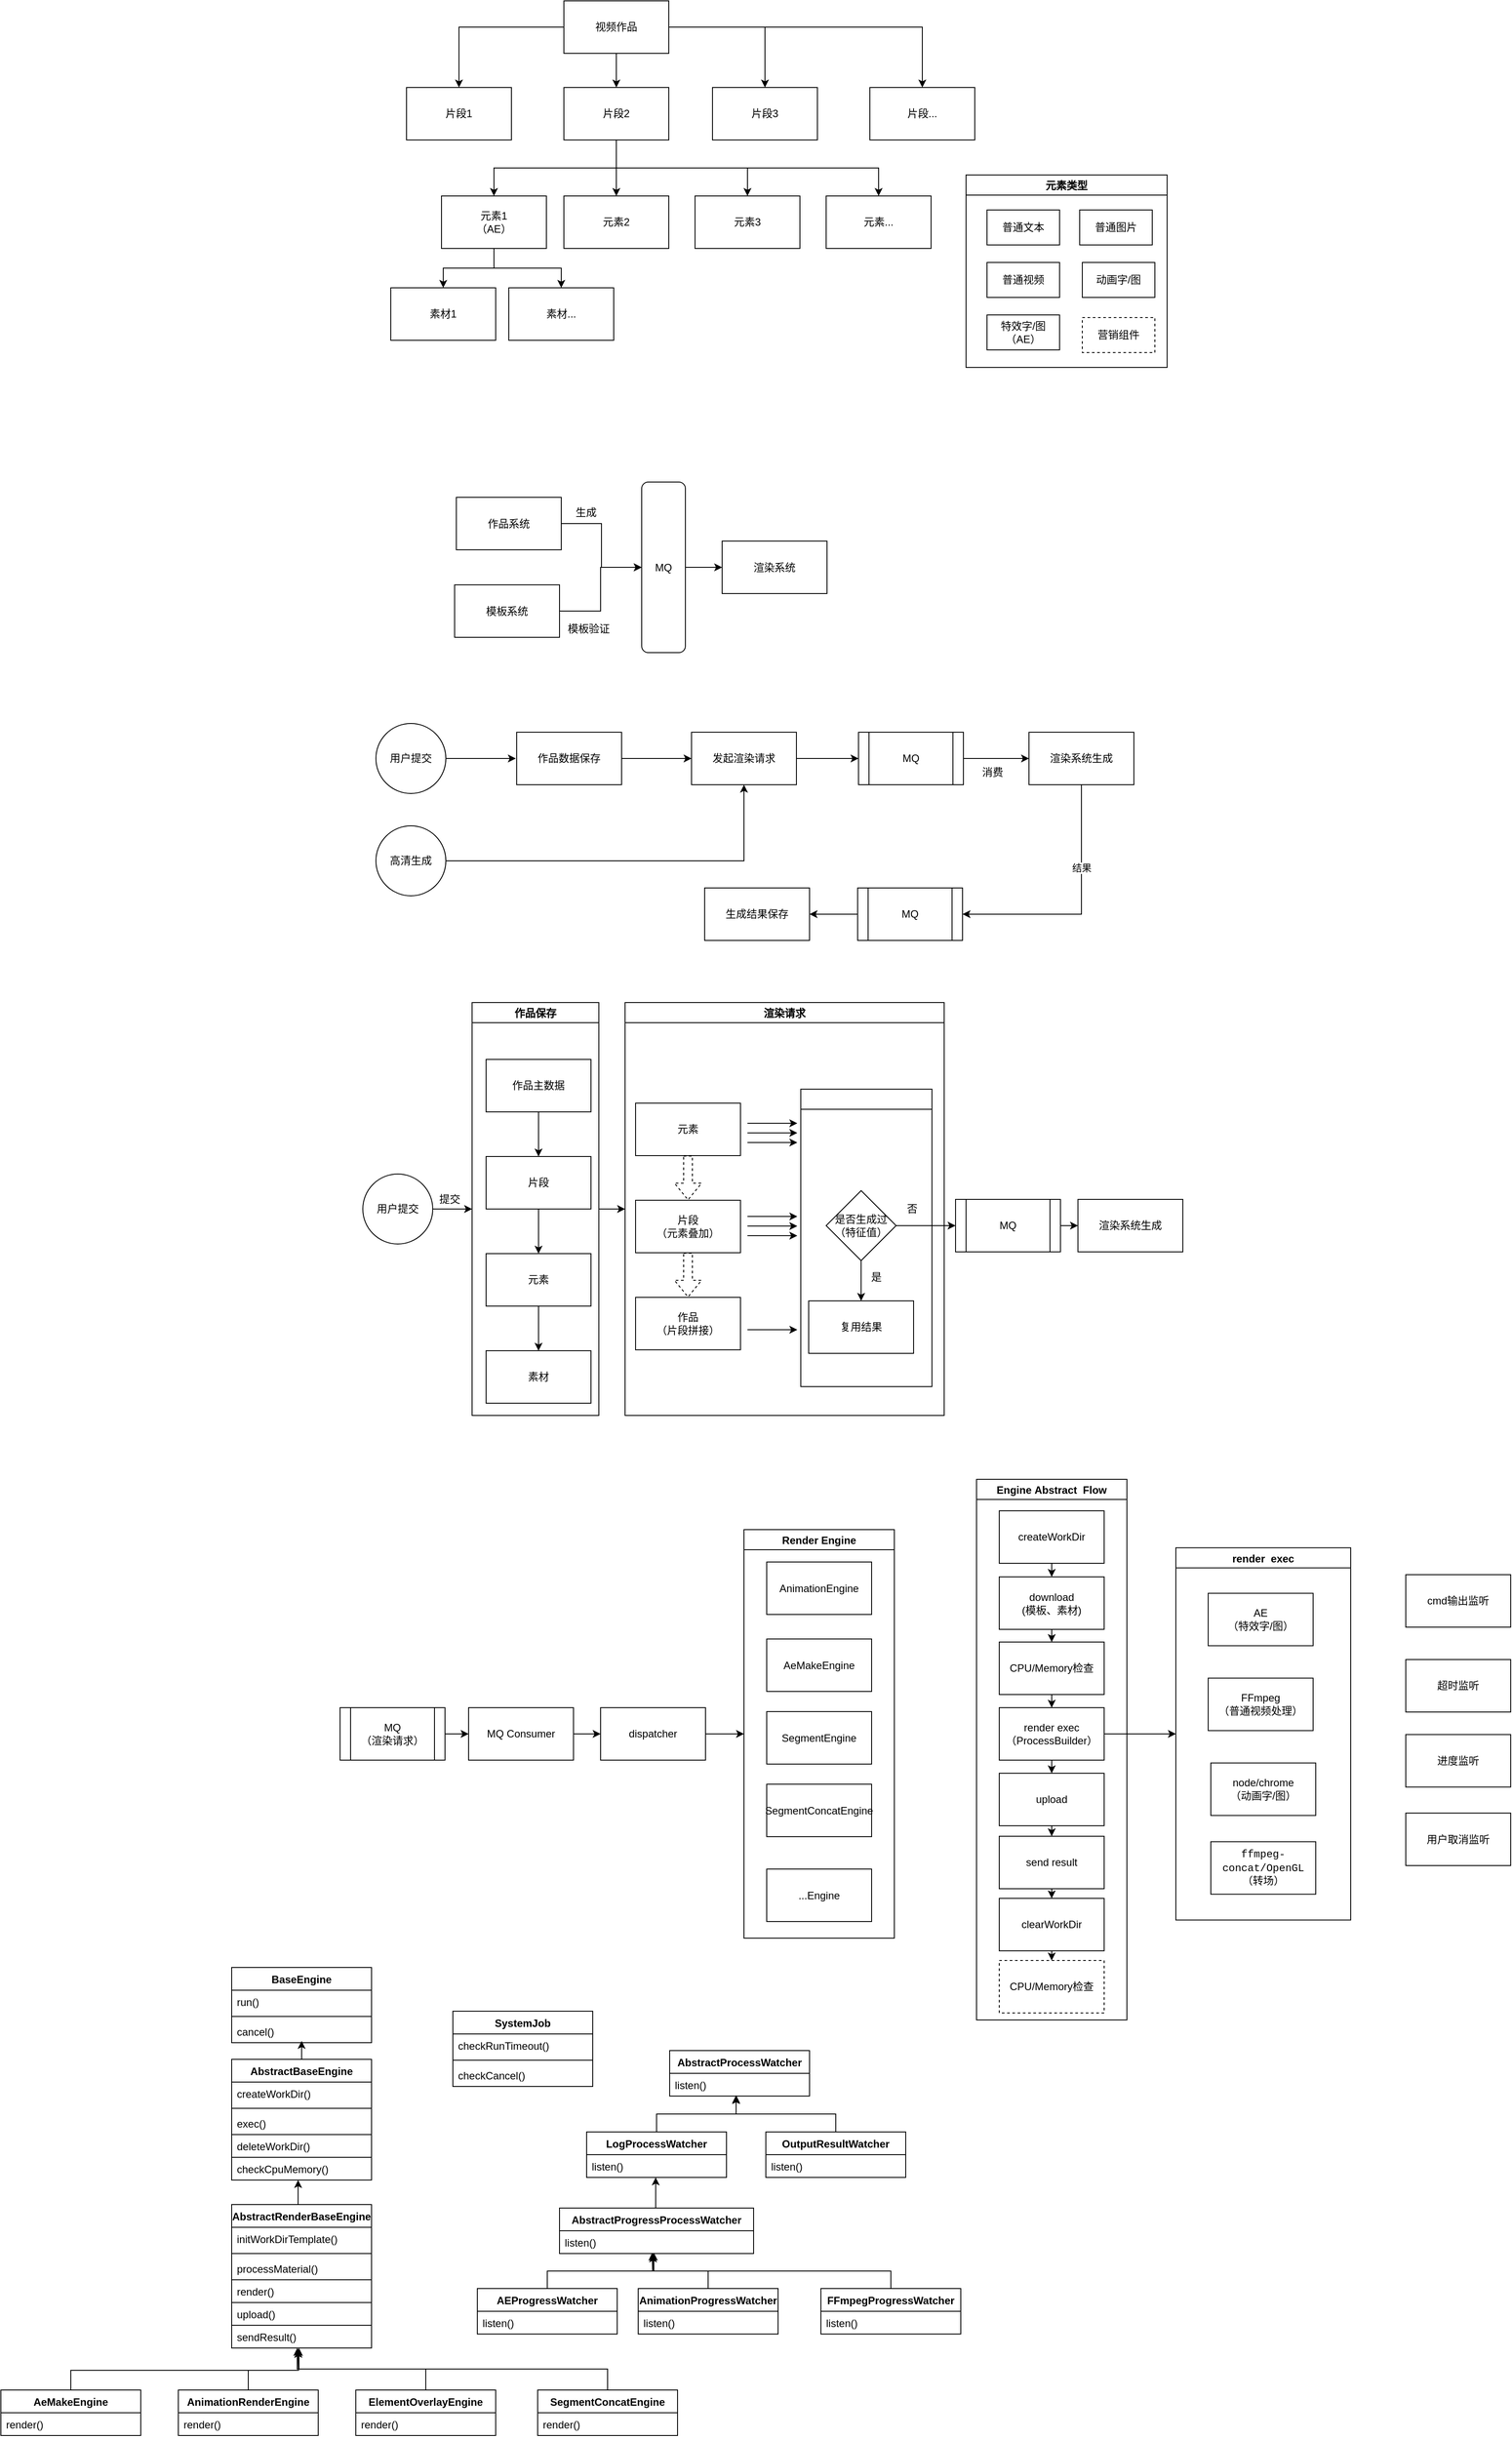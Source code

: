 <mxfile version="13.4.8" type="github"><diagram id="KLtAoz7NAu3GcznDYY3M" name="第 1 页"><mxGraphModel dx="1822" dy="764" grid="0" gridSize="10" guides="1" tooltips="1" connect="1" arrows="1" fold="1" page="0" pageScale="1" pageWidth="827" pageHeight="1169" math="0" shadow="0"><root><mxCell id="0"/><mxCell id="1" parent="0"/><mxCell id="blJOjoGw28cg_ta8z2qu-3" value="" style="edgeStyle=orthogonalEdgeStyle;rounded=0;orthogonalLoop=1;jettySize=auto;html=1;" parent="1" source="blJOjoGw28cg_ta8z2qu-1" target="blJOjoGw28cg_ta8z2qu-2" edge="1"><mxGeometry relative="1" as="geometry"/></mxCell><mxCell id="blJOjoGw28cg_ta8z2qu-5" value="" style="edgeStyle=orthogonalEdgeStyle;rounded=0;orthogonalLoop=1;jettySize=auto;html=1;" parent="1" source="blJOjoGw28cg_ta8z2qu-1" target="blJOjoGw28cg_ta8z2qu-4" edge="1"><mxGeometry relative="1" as="geometry"/></mxCell><mxCell id="blJOjoGw28cg_ta8z2qu-7" value="" style="edgeStyle=orthogonalEdgeStyle;rounded=0;orthogonalLoop=1;jettySize=auto;html=1;" parent="1" source="blJOjoGw28cg_ta8z2qu-1" target="blJOjoGw28cg_ta8z2qu-6" edge="1"><mxGeometry relative="1" as="geometry"/></mxCell><mxCell id="blJOjoGw28cg_ta8z2qu-9" value="" style="edgeStyle=orthogonalEdgeStyle;rounded=0;orthogonalLoop=1;jettySize=auto;html=1;" parent="1" source="blJOjoGw28cg_ta8z2qu-1" target="blJOjoGw28cg_ta8z2qu-8" edge="1"><mxGeometry relative="1" as="geometry"/></mxCell><mxCell id="blJOjoGw28cg_ta8z2qu-1" value="视频作品" style="rounded=0;whiteSpace=wrap;html=1;" parent="1" vertex="1"><mxGeometry x="272" y="41" width="120" height="60" as="geometry"/></mxCell><mxCell id="blJOjoGw28cg_ta8z2qu-8" value="片段..." style="rounded=0;whiteSpace=wrap;html=1;" parent="1" vertex="1"><mxGeometry x="622" y="140" width="120" height="60" as="geometry"/></mxCell><mxCell id="blJOjoGw28cg_ta8z2qu-6" value="片段3" style="rounded=0;whiteSpace=wrap;html=1;" parent="1" vertex="1"><mxGeometry x="442" y="140" width="120" height="60" as="geometry"/></mxCell><mxCell id="blJOjoGw28cg_ta8z2qu-13" value="" style="edgeStyle=orthogonalEdgeStyle;rounded=0;orthogonalLoop=1;jettySize=auto;html=1;exitX=0.5;exitY=1;exitDx=0;exitDy=0;" parent="1" source="blJOjoGw28cg_ta8z2qu-4" target="blJOjoGw28cg_ta8z2qu-12" edge="1"><mxGeometry relative="1" as="geometry"/></mxCell><mxCell id="blJOjoGw28cg_ta8z2qu-15" value="" style="edgeStyle=orthogonalEdgeStyle;rounded=0;orthogonalLoop=1;jettySize=auto;html=1;exitX=0.5;exitY=1;exitDx=0;exitDy=0;" parent="1" source="blJOjoGw28cg_ta8z2qu-4" target="blJOjoGw28cg_ta8z2qu-14" edge="1"><mxGeometry relative="1" as="geometry"/></mxCell><mxCell id="blJOjoGw28cg_ta8z2qu-17" value="" style="edgeStyle=orthogonalEdgeStyle;rounded=0;orthogonalLoop=1;jettySize=auto;html=1;exitX=0.5;exitY=1;exitDx=0;exitDy=0;" parent="1" source="blJOjoGw28cg_ta8z2qu-4" target="blJOjoGw28cg_ta8z2qu-16" edge="1"><mxGeometry relative="1" as="geometry"/></mxCell><mxCell id="blJOjoGw28cg_ta8z2qu-19" value="" style="edgeStyle=orthogonalEdgeStyle;rounded=0;orthogonalLoop=1;jettySize=auto;html=1;" parent="1" source="blJOjoGw28cg_ta8z2qu-4" target="blJOjoGw28cg_ta8z2qu-18" edge="1"><mxGeometry relative="1" as="geometry"/></mxCell><mxCell id="blJOjoGw28cg_ta8z2qu-4" value="片段2" style="rounded=0;whiteSpace=wrap;html=1;" parent="1" vertex="1"><mxGeometry x="272" y="140" width="120" height="60" as="geometry"/></mxCell><mxCell id="blJOjoGw28cg_ta8z2qu-18" value="元素2" style="rounded=0;whiteSpace=wrap;html=1;" parent="1" vertex="1"><mxGeometry x="272" y="264" width="120" height="60" as="geometry"/></mxCell><mxCell id="blJOjoGw28cg_ta8z2qu-16" value="元素3" style="rounded=0;whiteSpace=wrap;html=1;" parent="1" vertex="1"><mxGeometry x="422" y="264" width="120" height="60" as="geometry"/></mxCell><mxCell id="blJOjoGw28cg_ta8z2qu-14" value="元素..." style="rounded=0;whiteSpace=wrap;html=1;" parent="1" vertex="1"><mxGeometry x="572" y="264" width="120" height="60" as="geometry"/></mxCell><mxCell id="blJOjoGw28cg_ta8z2qu-76" value="" style="edgeStyle=orthogonalEdgeStyle;rounded=0;orthogonalLoop=1;jettySize=auto;html=1;" parent="1" source="blJOjoGw28cg_ta8z2qu-12" target="blJOjoGw28cg_ta8z2qu-75" edge="1"><mxGeometry relative="1" as="geometry"/></mxCell><mxCell id="blJOjoGw28cg_ta8z2qu-78" value="" style="edgeStyle=orthogonalEdgeStyle;rounded=0;orthogonalLoop=1;jettySize=auto;html=1;" parent="1" source="blJOjoGw28cg_ta8z2qu-12" target="blJOjoGw28cg_ta8z2qu-77" edge="1"><mxGeometry relative="1" as="geometry"/></mxCell><mxCell id="blJOjoGw28cg_ta8z2qu-12" value="元素1&lt;br&gt;（AE）" style="rounded=0;whiteSpace=wrap;html=1;" parent="1" vertex="1"><mxGeometry x="132" y="264" width="120" height="60" as="geometry"/></mxCell><mxCell id="blJOjoGw28cg_ta8z2qu-77" value="素材..." style="rounded=0;whiteSpace=wrap;html=1;" parent="1" vertex="1"><mxGeometry x="209" y="369" width="120" height="60" as="geometry"/></mxCell><mxCell id="blJOjoGw28cg_ta8z2qu-75" value="素材1" style="rounded=0;whiteSpace=wrap;html=1;" parent="1" vertex="1"><mxGeometry x="74" y="369" width="120" height="60" as="geometry"/></mxCell><mxCell id="blJOjoGw28cg_ta8z2qu-2" value="片段1" style="rounded=0;whiteSpace=wrap;html=1;" parent="1" vertex="1"><mxGeometry x="92" y="140" width="120" height="60" as="geometry"/></mxCell><mxCell id="blJOjoGw28cg_ta8z2qu-21" value="元素类型" style="swimlane;" parent="1" vertex="1"><mxGeometry x="732" y="240" width="230" height="220" as="geometry"/></mxCell><mxCell id="blJOjoGw28cg_ta8z2qu-23" value="特效字/图&lt;br&gt;（AE）" style="rounded=0;whiteSpace=wrap;html=1;" parent="blJOjoGw28cg_ta8z2qu-21" vertex="1"><mxGeometry x="24" y="160" width="83" height="40" as="geometry"/></mxCell><mxCell id="blJOjoGw28cg_ta8z2qu-24" value="动画字/图" style="rounded=0;whiteSpace=wrap;html=1;" parent="blJOjoGw28cg_ta8z2qu-21" vertex="1"><mxGeometry x="133" y="100" width="83" height="40" as="geometry"/></mxCell><mxCell id="blJOjoGw28cg_ta8z2qu-25" value="普通文本" style="rounded=0;whiteSpace=wrap;html=1;" parent="blJOjoGw28cg_ta8z2qu-21" vertex="1"><mxGeometry x="24" y="40" width="83" height="40" as="geometry"/></mxCell><mxCell id="blJOjoGw28cg_ta8z2qu-26" value="普通图片" style="rounded=0;whiteSpace=wrap;html=1;" parent="blJOjoGw28cg_ta8z2qu-21" vertex="1"><mxGeometry x="130" y="40" width="83" height="40" as="geometry"/></mxCell><mxCell id="blJOjoGw28cg_ta8z2qu-27" value="普通视频" style="rounded=0;whiteSpace=wrap;html=1;" parent="blJOjoGw28cg_ta8z2qu-21" vertex="1"><mxGeometry x="24" y="100" width="83" height="40" as="geometry"/></mxCell><mxCell id="blJOjoGw28cg_ta8z2qu-29" value="营销组件" style="rounded=0;whiteSpace=wrap;html=1;dashed=1;" parent="blJOjoGw28cg_ta8z2qu-21" vertex="1"><mxGeometry x="133" y="163" width="83" height="40" as="geometry"/></mxCell><mxCell id="blJOjoGw28cg_ta8z2qu-37" style="edgeStyle=orthogonalEdgeStyle;rounded=0;orthogonalLoop=1;jettySize=auto;html=1;exitX=1;exitY=0.5;exitDx=0;exitDy=0;" parent="1" source="blJOjoGw28cg_ta8z2qu-30" target="blJOjoGw28cg_ta8z2qu-33" edge="1"><mxGeometry relative="1" as="geometry"/></mxCell><mxCell id="blJOjoGw28cg_ta8z2qu-30" value="作品系统" style="rounded=0;whiteSpace=wrap;html=1;" parent="1" vertex="1"><mxGeometry x="149" y="608.5" width="120" height="60" as="geometry"/></mxCell><mxCell id="blJOjoGw28cg_ta8z2qu-39" style="edgeStyle=orthogonalEdgeStyle;rounded=0;orthogonalLoop=1;jettySize=auto;html=1;exitX=1;exitY=0.5;exitDx=0;exitDy=0;entryX=0;entryY=0.5;entryDx=0;entryDy=0;" parent="1" source="blJOjoGw28cg_ta8z2qu-31" target="blJOjoGw28cg_ta8z2qu-33" edge="1"><mxGeometry relative="1" as="geometry"/></mxCell><mxCell id="blJOjoGw28cg_ta8z2qu-31" value="模板系统" style="rounded=0;whiteSpace=wrap;html=1;" parent="1" vertex="1"><mxGeometry x="147" y="708.5" width="120" height="60" as="geometry"/></mxCell><mxCell id="blJOjoGw28cg_ta8z2qu-32" value="渲染系统" style="rounded=0;whiteSpace=wrap;html=1;" parent="1" vertex="1"><mxGeometry x="453" y="658.5" width="120" height="60" as="geometry"/></mxCell><mxCell id="blJOjoGw28cg_ta8z2qu-38" style="edgeStyle=orthogonalEdgeStyle;rounded=0;orthogonalLoop=1;jettySize=auto;html=1;exitX=1;exitY=0.5;exitDx=0;exitDy=0;entryX=0;entryY=0.5;entryDx=0;entryDy=0;" parent="1" source="blJOjoGw28cg_ta8z2qu-33" target="blJOjoGw28cg_ta8z2qu-32" edge="1"><mxGeometry relative="1" as="geometry"/></mxCell><mxCell id="blJOjoGw28cg_ta8z2qu-33" value="MQ" style="rounded=1;whiteSpace=wrap;html=1;" parent="1" vertex="1"><mxGeometry x="361" y="591" width="50" height="195" as="geometry"/></mxCell><mxCell id="blJOjoGw28cg_ta8z2qu-40" value="生成" style="text;html=1;align=center;verticalAlign=middle;resizable=0;points=[];autosize=1;" parent="1" vertex="1"><mxGeometry x="280" y="617" width="34" height="18" as="geometry"/></mxCell><mxCell id="blJOjoGw28cg_ta8z2qu-41" value="模板验证" style="text;html=1;align=center;verticalAlign=middle;resizable=0;points=[];autosize=1;" parent="1" vertex="1"><mxGeometry x="271" y="750" width="58" height="18" as="geometry"/></mxCell><mxCell id="blJOjoGw28cg_ta8z2qu-44" value="" style="edgeStyle=orthogonalEdgeStyle;rounded=0;orthogonalLoop=1;jettySize=auto;html=1;" parent="1" source="blJOjoGw28cg_ta8z2qu-42" edge="1"><mxGeometry relative="1" as="geometry"><mxPoint x="217" y="907" as="targetPoint"/></mxGeometry></mxCell><mxCell id="blJOjoGw28cg_ta8z2qu-42" value="用户提交" style="ellipse;whiteSpace=wrap;html=1;aspect=fixed;" parent="1" vertex="1"><mxGeometry x="57" y="867" width="80" height="80" as="geometry"/></mxCell><mxCell id="blJOjoGw28cg_ta8z2qu-50" value="" style="edgeStyle=orthogonalEdgeStyle;rounded=0;orthogonalLoop=1;jettySize=auto;html=1;" parent="1" source="blJOjoGw28cg_ta8z2qu-45" target="blJOjoGw28cg_ta8z2qu-49" edge="1"><mxGeometry relative="1" as="geometry"/></mxCell><mxCell id="blJOjoGw28cg_ta8z2qu-45" value="作品数据保存" style="rounded=0;whiteSpace=wrap;html=1;" parent="1" vertex="1"><mxGeometry x="218" y="877" width="120" height="60" as="geometry"/></mxCell><mxCell id="blJOjoGw28cg_ta8z2qu-52" style="edgeStyle=orthogonalEdgeStyle;rounded=0;orthogonalLoop=1;jettySize=auto;html=1;exitX=1;exitY=0.5;exitDx=0;exitDy=0;entryX=0;entryY=0.5;entryDx=0;entryDy=0;" parent="1" source="blJOjoGw28cg_ta8z2qu-49" target="blJOjoGw28cg_ta8z2qu-51" edge="1"><mxGeometry relative="1" as="geometry"/></mxCell><mxCell id="blJOjoGw28cg_ta8z2qu-49" value="发起渲染请求" style="rounded=0;whiteSpace=wrap;html=1;" parent="1" vertex="1"><mxGeometry x="418" y="877" width="120" height="60" as="geometry"/></mxCell><mxCell id="blJOjoGw28cg_ta8z2qu-54" style="edgeStyle=orthogonalEdgeStyle;rounded=0;orthogonalLoop=1;jettySize=auto;html=1;exitX=1;exitY=0.5;exitDx=0;exitDy=0;entryX=0;entryY=0.5;entryDx=0;entryDy=0;" parent="1" source="blJOjoGw28cg_ta8z2qu-51" target="blJOjoGw28cg_ta8z2qu-53" edge="1"><mxGeometry relative="1" as="geometry"/></mxCell><mxCell id="blJOjoGw28cg_ta8z2qu-51" value="MQ" style="shape=process;whiteSpace=wrap;html=1;backgroundOutline=1;" parent="1" vertex="1"><mxGeometry x="609" y="877" width="120" height="60" as="geometry"/></mxCell><mxCell id="blJOjoGw28cg_ta8z2qu-56" style="edgeStyle=orthogonalEdgeStyle;rounded=0;orthogonalLoop=1;jettySize=auto;html=1;exitX=0.5;exitY=1;exitDx=0;exitDy=0;entryX=1;entryY=0.5;entryDx=0;entryDy=0;" parent="1" source="blJOjoGw28cg_ta8z2qu-53" target="blJOjoGw28cg_ta8z2qu-55" edge="1"><mxGeometry relative="1" as="geometry"/></mxCell><mxCell id="blJOjoGw28cg_ta8z2qu-59" value="结果" style="edgeLabel;html=1;align=center;verticalAlign=middle;resizable=0;points=[];" parent="blJOjoGw28cg_ta8z2qu-56" vertex="1" connectable="0"><mxGeometry x="-0.333" relative="1" as="geometry"><mxPoint as="offset"/></mxGeometry></mxCell><mxCell id="blJOjoGw28cg_ta8z2qu-53" value="渲染系统生成" style="rounded=0;whiteSpace=wrap;html=1;" parent="1" vertex="1"><mxGeometry x="804" y="877" width="120" height="60" as="geometry"/></mxCell><mxCell id="blJOjoGw28cg_ta8z2qu-58" style="edgeStyle=orthogonalEdgeStyle;rounded=0;orthogonalLoop=1;jettySize=auto;html=1;exitX=0;exitY=0.5;exitDx=0;exitDy=0;entryX=1;entryY=0.5;entryDx=0;entryDy=0;" parent="1" source="blJOjoGw28cg_ta8z2qu-55" target="blJOjoGw28cg_ta8z2qu-57" edge="1"><mxGeometry relative="1" as="geometry"/></mxCell><mxCell id="blJOjoGw28cg_ta8z2qu-55" value="MQ" style="shape=process;whiteSpace=wrap;html=1;backgroundOutline=1;" parent="1" vertex="1"><mxGeometry x="608" y="1055" width="120" height="60" as="geometry"/></mxCell><mxCell id="blJOjoGw28cg_ta8z2qu-57" value="生成结果保存" style="rounded=0;whiteSpace=wrap;html=1;" parent="1" vertex="1"><mxGeometry x="433" y="1055" width="120" height="60" as="geometry"/></mxCell><mxCell id="blJOjoGw28cg_ta8z2qu-60" value="消费" style="text;html=1;align=center;verticalAlign=middle;resizable=0;points=[];autosize=1;" parent="1" vertex="1"><mxGeometry x="745" y="914" width="34" height="18" as="geometry"/></mxCell><mxCell id="blJOjoGw28cg_ta8z2qu-71" style="edgeStyle=orthogonalEdgeStyle;rounded=0;orthogonalLoop=1;jettySize=auto;html=1;exitX=1;exitY=0.5;exitDx=0;exitDy=0;entryX=0;entryY=0.5;entryDx=0;entryDy=0;" parent="1" source="blJOjoGw28cg_ta8z2qu-64" target="blJOjoGw28cg_ta8z2qu-68" edge="1"><mxGeometry relative="1" as="geometry"/></mxCell><mxCell id="blJOjoGw28cg_ta8z2qu-64" value="用户提交" style="ellipse;whiteSpace=wrap;html=1;aspect=fixed;" parent="1" vertex="1"><mxGeometry x="42" y="1382" width="80" height="80" as="geometry"/></mxCell><mxCell id="blJOjoGw28cg_ta8z2qu-91" style="edgeStyle=orthogonalEdgeStyle;rounded=0;orthogonalLoop=1;jettySize=auto;html=1;exitX=0.5;exitY=1;exitDx=0;exitDy=0;entryX=0.5;entryY=0;entryDx=0;entryDy=0;" parent="1" source="blJOjoGw28cg_ta8z2qu-66" target="blJOjoGw28cg_ta8z2qu-72" edge="1"><mxGeometry relative="1" as="geometry"/></mxCell><mxCell id="blJOjoGw28cg_ta8z2qu-66" value="作品主数据" style="rounded=0;whiteSpace=wrap;html=1;" parent="1" vertex="1"><mxGeometry x="183" y="1251" width="120" height="60" as="geometry"/></mxCell><mxCell id="blJOjoGw28cg_ta8z2qu-89" style="edgeStyle=orthogonalEdgeStyle;rounded=0;orthogonalLoop=1;jettySize=auto;html=1;exitX=1;exitY=0.5;exitDx=0;exitDy=0;entryX=0;entryY=0.5;entryDx=0;entryDy=0;" parent="1" source="blJOjoGw28cg_ta8z2qu-68" target="blJOjoGw28cg_ta8z2qu-85" edge="1"><mxGeometry relative="1" as="geometry"/></mxCell><mxCell id="blJOjoGw28cg_ta8z2qu-68" value="作品保存" style="swimlane;" parent="1" vertex="1"><mxGeometry x="167" y="1186" width="145" height="472" as="geometry"/></mxCell><mxCell id="blJOjoGw28cg_ta8z2qu-92" style="edgeStyle=orthogonalEdgeStyle;rounded=0;orthogonalLoop=1;jettySize=auto;html=1;exitX=0.5;exitY=1;exitDx=0;exitDy=0;entryX=0.5;entryY=0;entryDx=0;entryDy=0;" parent="blJOjoGw28cg_ta8z2qu-68" source="blJOjoGw28cg_ta8z2qu-72" target="blJOjoGw28cg_ta8z2qu-73" edge="1"><mxGeometry relative="1" as="geometry"/></mxCell><mxCell id="blJOjoGw28cg_ta8z2qu-72" value="片段" style="rounded=0;whiteSpace=wrap;html=1;" parent="blJOjoGw28cg_ta8z2qu-68" vertex="1"><mxGeometry x="16" y="176" width="120" height="60" as="geometry"/></mxCell><mxCell id="blJOjoGw28cg_ta8z2qu-93" style="edgeStyle=orthogonalEdgeStyle;rounded=0;orthogonalLoop=1;jettySize=auto;html=1;exitX=0.5;exitY=1;exitDx=0;exitDy=0;entryX=0.5;entryY=0;entryDx=0;entryDy=0;" parent="blJOjoGw28cg_ta8z2qu-68" source="blJOjoGw28cg_ta8z2qu-73" target="blJOjoGw28cg_ta8z2qu-74" edge="1"><mxGeometry relative="1" as="geometry"/></mxCell><mxCell id="blJOjoGw28cg_ta8z2qu-73" value="元素" style="rounded=0;whiteSpace=wrap;html=1;" parent="blJOjoGw28cg_ta8z2qu-68" vertex="1"><mxGeometry x="16" y="287" width="120" height="60" as="geometry"/></mxCell><mxCell id="blJOjoGw28cg_ta8z2qu-74" value="素材" style="rounded=0;whiteSpace=wrap;html=1;" parent="blJOjoGw28cg_ta8z2qu-68" vertex="1"><mxGeometry x="16" y="398" width="120" height="60" as="geometry"/></mxCell><mxCell id="blJOjoGw28cg_ta8z2qu-79" value="提交" style="text;html=1;align=center;verticalAlign=middle;resizable=0;points=[];autosize=1;" parent="1" vertex="1"><mxGeometry x="124" y="1402" width="34" height="18" as="geometry"/></mxCell><mxCell id="blJOjoGw28cg_ta8z2qu-85" value="渲染请求" style="swimlane;" parent="1" vertex="1"><mxGeometry x="342" y="1186" width="365" height="472" as="geometry"/></mxCell><mxCell id="blJOjoGw28cg_ta8z2qu-105" style="edgeStyle=orthogonalEdgeStyle;rounded=0;orthogonalLoop=1;jettySize=auto;html=1;exitX=0.5;exitY=1;exitDx=0;exitDy=0;entryX=0.5;entryY=0;entryDx=0;entryDy=0;shape=flexArrow;dashed=1;" parent="blJOjoGw28cg_ta8z2qu-85" source="blJOjoGw28cg_ta8z2qu-84" target="blJOjoGw28cg_ta8z2qu-86" edge="1"><mxGeometry relative="1" as="geometry"/></mxCell><mxCell id="blJOjoGw28cg_ta8z2qu-84" value="元素" style="rounded=0;whiteSpace=wrap;html=1;" parent="blJOjoGw28cg_ta8z2qu-85" vertex="1"><mxGeometry x="12" y="115" width="120" height="60" as="geometry"/></mxCell><mxCell id="blJOjoGw28cg_ta8z2qu-106" style="edgeStyle=orthogonalEdgeStyle;rounded=0;orthogonalLoop=1;jettySize=auto;html=1;exitX=0.5;exitY=1;exitDx=0;exitDy=0;entryX=0.5;entryY=0;entryDx=0;entryDy=0;shape=flexArrow;dashed=1;" parent="blJOjoGw28cg_ta8z2qu-85" source="blJOjoGw28cg_ta8z2qu-86" target="blJOjoGw28cg_ta8z2qu-87" edge="1"><mxGeometry relative="1" as="geometry"/></mxCell><mxCell id="blJOjoGw28cg_ta8z2qu-86" value="片段&lt;br&gt;（元素叠加）" style="rounded=0;whiteSpace=wrap;html=1;" parent="blJOjoGw28cg_ta8z2qu-85" vertex="1"><mxGeometry x="12" y="226" width="120" height="60" as="geometry"/></mxCell><mxCell id="blJOjoGw28cg_ta8z2qu-87" value="作品&lt;br&gt;（片段拼接）" style="rounded=0;whiteSpace=wrap;html=1;" parent="blJOjoGw28cg_ta8z2qu-85" vertex="1"><mxGeometry x="12" y="337" width="120" height="60" as="geometry"/></mxCell><mxCell id="blJOjoGw28cg_ta8z2qu-100" style="edgeStyle=orthogonalEdgeStyle;rounded=0;orthogonalLoop=1;jettySize=auto;html=1;exitX=0.5;exitY=1;exitDx=0;exitDy=0;entryX=0.5;entryY=0;entryDx=0;entryDy=0;" parent="blJOjoGw28cg_ta8z2qu-85" source="blJOjoGw28cg_ta8z2qu-94" target="blJOjoGw28cg_ta8z2qu-99" edge="1"><mxGeometry relative="1" as="geometry"/></mxCell><mxCell id="blJOjoGw28cg_ta8z2qu-94" value="是否生成过&lt;br&gt;（特征值）" style="rhombus;whiteSpace=wrap;html=1;" parent="blJOjoGw28cg_ta8z2qu-85" vertex="1"><mxGeometry x="230" y="215" width="80" height="80" as="geometry"/></mxCell><mxCell id="blJOjoGw28cg_ta8z2qu-99" value="复用结果" style="rounded=0;whiteSpace=wrap;html=1;" parent="blJOjoGw28cg_ta8z2qu-85" vertex="1"><mxGeometry x="210" y="341" width="120" height="60" as="geometry"/></mxCell><mxCell id="blJOjoGw28cg_ta8z2qu-101" value="是" style="text;html=1;align=center;verticalAlign=middle;resizable=0;points=[];autosize=1;" parent="blJOjoGw28cg_ta8z2qu-85" vertex="1"><mxGeometry x="276" y="305" width="22" height="18" as="geometry"/></mxCell><mxCell id="EJrjeT06vNAoghamgIa--1" value="" style="swimlane;startSize=23;" parent="blJOjoGw28cg_ta8z2qu-85" vertex="1"><mxGeometry x="201" y="99" width="150" height="340" as="geometry"/></mxCell><mxCell id="blJOjoGw28cg_ta8z2qu-102" value="否" style="text;html=1;align=center;verticalAlign=middle;resizable=0;points=[];autosize=1;" parent="EJrjeT06vNAoghamgIa--1" vertex="1"><mxGeometry x="116" y="128" width="22" height="18" as="geometry"/></mxCell><mxCell id="EJrjeT06vNAoghamgIa--2" value="" style="endArrow=classic;html=1;" parent="blJOjoGw28cg_ta8z2qu-85" edge="1"><mxGeometry width="50" height="50" relative="1" as="geometry"><mxPoint x="140" y="138" as="sourcePoint"/><mxPoint x="197" y="138" as="targetPoint"/></mxGeometry></mxCell><mxCell id="EJrjeT06vNAoghamgIa--3" value="" style="endArrow=classic;html=1;" parent="blJOjoGw28cg_ta8z2qu-85" edge="1"><mxGeometry width="50" height="50" relative="1" as="geometry"><mxPoint x="140" y="149" as="sourcePoint"/><mxPoint x="197" y="149" as="targetPoint"/></mxGeometry></mxCell><mxCell id="EJrjeT06vNAoghamgIa--4" value="" style="endArrow=classic;html=1;" parent="blJOjoGw28cg_ta8z2qu-85" edge="1"><mxGeometry width="50" height="50" relative="1" as="geometry"><mxPoint x="140" y="160" as="sourcePoint"/><mxPoint x="197" y="160" as="targetPoint"/></mxGeometry></mxCell><mxCell id="EJrjeT06vNAoghamgIa--5" value="" style="endArrow=classic;html=1;" parent="blJOjoGw28cg_ta8z2qu-85" edge="1"><mxGeometry width="50" height="50" relative="1" as="geometry"><mxPoint x="140" y="244.5" as="sourcePoint"/><mxPoint x="197" y="244.5" as="targetPoint"/></mxGeometry></mxCell><mxCell id="EJrjeT06vNAoghamgIa--6" value="" style="endArrow=classic;html=1;" parent="blJOjoGw28cg_ta8z2qu-85" edge="1"><mxGeometry width="50" height="50" relative="1" as="geometry"><mxPoint x="140" y="255.5" as="sourcePoint"/><mxPoint x="197" y="255.5" as="targetPoint"/></mxGeometry></mxCell><mxCell id="EJrjeT06vNAoghamgIa--7" value="" style="endArrow=classic;html=1;" parent="blJOjoGw28cg_ta8z2qu-85" edge="1"><mxGeometry width="50" height="50" relative="1" as="geometry"><mxPoint x="140" y="266.5" as="sourcePoint"/><mxPoint x="197" y="266.5" as="targetPoint"/></mxGeometry></mxCell><mxCell id="EJrjeT06vNAoghamgIa--10" value="" style="endArrow=classic;html=1;" parent="blJOjoGw28cg_ta8z2qu-85" edge="1"><mxGeometry width="50" height="50" relative="1" as="geometry"><mxPoint x="140" y="374" as="sourcePoint"/><mxPoint x="197" y="374" as="targetPoint"/></mxGeometry></mxCell><mxCell id="blJOjoGw28cg_ta8z2qu-108" style="edgeStyle=orthogonalEdgeStyle;rounded=0;orthogonalLoop=1;jettySize=auto;html=1;exitX=1;exitY=0.5;exitDx=0;exitDy=0;entryX=0;entryY=0.5;entryDx=0;entryDy=0;" parent="1" source="blJOjoGw28cg_ta8z2qu-95" target="blJOjoGw28cg_ta8z2qu-107" edge="1"><mxGeometry relative="1" as="geometry"/></mxCell><mxCell id="blJOjoGw28cg_ta8z2qu-95" value="MQ" style="shape=process;whiteSpace=wrap;html=1;backgroundOutline=1;" parent="1" vertex="1"><mxGeometry x="720" y="1411" width="120" height="60" as="geometry"/></mxCell><mxCell id="blJOjoGw28cg_ta8z2qu-96" style="edgeStyle=orthogonalEdgeStyle;rounded=0;orthogonalLoop=1;jettySize=auto;html=1;exitX=1;exitY=0.5;exitDx=0;exitDy=0;entryX=0;entryY=0.5;entryDx=0;entryDy=0;" parent="1" source="blJOjoGw28cg_ta8z2qu-94" target="blJOjoGw28cg_ta8z2qu-95" edge="1"><mxGeometry relative="1" as="geometry"/></mxCell><mxCell id="blJOjoGw28cg_ta8z2qu-107" value="渲染系统生成" style="rounded=0;whiteSpace=wrap;html=1;" parent="1" vertex="1"><mxGeometry x="860" y="1411" width="120" height="60" as="geometry"/></mxCell><mxCell id="blJOjoGw28cg_ta8z2qu-111" style="edgeStyle=orthogonalEdgeStyle;rounded=0;orthogonalLoop=1;jettySize=auto;html=1;exitX=1;exitY=0.5;exitDx=0;exitDy=0;entryX=0;entryY=0.5;entryDx=0;entryDy=0;" parent="1" source="blJOjoGw28cg_ta8z2qu-109" target="blJOjoGw28cg_ta8z2qu-110" edge="1"><mxGeometry relative="1" as="geometry"/></mxCell><mxCell id="blJOjoGw28cg_ta8z2qu-109" value="MQ&lt;br&gt;（渲染请求）" style="shape=process;whiteSpace=wrap;html=1;backgroundOutline=1;" parent="1" vertex="1"><mxGeometry x="16" y="1992" width="120" height="60" as="geometry"/></mxCell><mxCell id="blJOjoGw28cg_ta8z2qu-113" style="edgeStyle=orthogonalEdgeStyle;rounded=0;orthogonalLoop=1;jettySize=auto;html=1;exitX=1;exitY=0.5;exitDx=0;exitDy=0;entryX=0;entryY=0.5;entryDx=0;entryDy=0;" parent="1" source="blJOjoGw28cg_ta8z2qu-110" target="blJOjoGw28cg_ta8z2qu-112" edge="1"><mxGeometry relative="1" as="geometry"/></mxCell><mxCell id="blJOjoGw28cg_ta8z2qu-110" value="MQ Consumer" style="rounded=0;whiteSpace=wrap;html=1;" parent="1" vertex="1"><mxGeometry x="163" y="1992" width="120" height="60" as="geometry"/></mxCell><mxCell id="blJOjoGw28cg_ta8z2qu-123" style="edgeStyle=orthogonalEdgeStyle;rounded=0;orthogonalLoop=1;jettySize=auto;html=1;exitX=1;exitY=0.5;exitDx=0;exitDy=0;entryX=0;entryY=0.5;entryDx=0;entryDy=0;" parent="1" source="blJOjoGw28cg_ta8z2qu-112" target="blJOjoGw28cg_ta8z2qu-122" edge="1"><mxGeometry relative="1" as="geometry"/></mxCell><mxCell id="blJOjoGw28cg_ta8z2qu-112" value="dispatcher" style="rounded=0;whiteSpace=wrap;html=1;" parent="1" vertex="1"><mxGeometry x="314" y="1992" width="120" height="60" as="geometry"/></mxCell><mxCell id="blJOjoGw28cg_ta8z2qu-114" value="AnimationEngine" style="rounded=0;whiteSpace=wrap;html=1;" parent="1" vertex="1"><mxGeometry x="504" y="1825.5" width="120" height="60" as="geometry"/></mxCell><mxCell id="blJOjoGw28cg_ta8z2qu-116" value="AeMakeEngine" style="rounded=0;whiteSpace=wrap;html=1;" parent="1" vertex="1"><mxGeometry x="504" y="1913.5" width="120" height="60" as="geometry"/></mxCell><mxCell id="blJOjoGw28cg_ta8z2qu-117" value="SegmentEngine" style="rounded=0;whiteSpace=wrap;html=1;" parent="1" vertex="1"><mxGeometry x="504" y="1996.5" width="120" height="60" as="geometry"/></mxCell><mxCell id="blJOjoGw28cg_ta8z2qu-118" value="SegmentConcatEngine" style="rounded=0;whiteSpace=wrap;html=1;" parent="1" vertex="1"><mxGeometry x="504" y="2079.5" width="120" height="60" as="geometry"/></mxCell><mxCell id="blJOjoGw28cg_ta8z2qu-121" value="...Engine" style="rounded=0;whiteSpace=wrap;html=1;" parent="1" vertex="1"><mxGeometry x="504" y="2176.5" width="120" height="60" as="geometry"/></mxCell><mxCell id="blJOjoGw28cg_ta8z2qu-122" value="Render Engine" style="swimlane;" parent="1" vertex="1"><mxGeometry x="478" y="1788.5" width="172" height="467" as="geometry"/></mxCell><mxCell id="blJOjoGw28cg_ta8z2qu-125" value="Engine Abstract  Flow" style="swimlane;startSize=23;" parent="1" vertex="1"><mxGeometry x="744" y="1731" width="172" height="618" as="geometry"/></mxCell><mxCell id="blJOjoGw28cg_ta8z2qu-138" style="edgeStyle=orthogonalEdgeStyle;rounded=0;orthogonalLoop=1;jettySize=auto;html=1;exitX=0.5;exitY=1;exitDx=0;exitDy=0;entryX=0.5;entryY=0;entryDx=0;entryDy=0;" parent="blJOjoGw28cg_ta8z2qu-125" source="blJOjoGw28cg_ta8z2qu-126" target="blJOjoGw28cg_ta8z2qu-127" edge="1"><mxGeometry relative="1" as="geometry"/></mxCell><mxCell id="blJOjoGw28cg_ta8z2qu-126" value="&lt;span&gt;createWorkDir&lt;/span&gt;" style="rounded=0;whiteSpace=wrap;html=1;" parent="blJOjoGw28cg_ta8z2qu-125" vertex="1"><mxGeometry x="26" y="36" width="120" height="60" as="geometry"/></mxCell><mxCell id="mQTDz089bQAhhyK9Er8a-4" style="edgeStyle=none;rounded=0;orthogonalLoop=1;jettySize=auto;html=1;exitX=0.5;exitY=1;exitDx=0;exitDy=0;entryX=0.5;entryY=0;entryDx=0;entryDy=0;" parent="blJOjoGw28cg_ta8z2qu-125" source="blJOjoGw28cg_ta8z2qu-127" target="mQTDz089bQAhhyK9Er8a-2" edge="1"><mxGeometry relative="1" as="geometry"/></mxCell><mxCell id="blJOjoGw28cg_ta8z2qu-127" value="download&lt;br&gt;(模板、素材)" style="rounded=0;whiteSpace=wrap;html=1;" parent="blJOjoGw28cg_ta8z2qu-125" vertex="1"><mxGeometry x="26" y="111.5" width="120" height="60" as="geometry"/></mxCell><mxCell id="blJOjoGw28cg_ta8z2qu-140" style="edgeStyle=orthogonalEdgeStyle;rounded=0;orthogonalLoop=1;jettySize=auto;html=1;exitX=0.5;exitY=1;exitDx=0;exitDy=0;entryX=0.5;entryY=0;entryDx=0;entryDy=0;" parent="blJOjoGw28cg_ta8z2qu-125" source="blJOjoGw28cg_ta8z2qu-129" target="blJOjoGw28cg_ta8z2qu-128" edge="1"><mxGeometry relative="1" as="geometry"/></mxCell><mxCell id="blJOjoGw28cg_ta8z2qu-129" value="render exec&lt;br&gt;（ProcessBuilder）" style="rounded=0;whiteSpace=wrap;html=1;" parent="blJOjoGw28cg_ta8z2qu-125" vertex="1"><mxGeometry x="26" y="261" width="120" height="60" as="geometry"/></mxCell><mxCell id="blJOjoGw28cg_ta8z2qu-141" style="edgeStyle=orthogonalEdgeStyle;rounded=0;orthogonalLoop=1;jettySize=auto;html=1;exitX=0.5;exitY=1;exitDx=0;exitDy=0;entryX=0.5;entryY=0;entryDx=0;entryDy=0;" parent="blJOjoGw28cg_ta8z2qu-125" source="blJOjoGw28cg_ta8z2qu-128" target="blJOjoGw28cg_ta8z2qu-130" edge="1"><mxGeometry relative="1" as="geometry"/></mxCell><mxCell id="blJOjoGw28cg_ta8z2qu-128" value="upload" style="rounded=0;whiteSpace=wrap;html=1;" parent="blJOjoGw28cg_ta8z2qu-125" vertex="1"><mxGeometry x="26" y="336" width="120" height="60" as="geometry"/></mxCell><mxCell id="blJOjoGw28cg_ta8z2qu-142" style="edgeStyle=orthogonalEdgeStyle;rounded=0;orthogonalLoop=1;jettySize=auto;html=1;exitX=0.5;exitY=1;exitDx=0;exitDy=0;entryX=0.5;entryY=0;entryDx=0;entryDy=0;" parent="blJOjoGw28cg_ta8z2qu-125" source="blJOjoGw28cg_ta8z2qu-130" target="blJOjoGw28cg_ta8z2qu-131" edge="1"><mxGeometry relative="1" as="geometry"/></mxCell><mxCell id="blJOjoGw28cg_ta8z2qu-130" value="send result" style="rounded=0;whiteSpace=wrap;html=1;" parent="blJOjoGw28cg_ta8z2qu-125" vertex="1"><mxGeometry x="26" y="408" width="120" height="60" as="geometry"/></mxCell><mxCell id="mQTDz089bQAhhyK9Er8a-6" style="edgeStyle=none;rounded=0;orthogonalLoop=1;jettySize=auto;html=1;exitX=0.5;exitY=1;exitDx=0;exitDy=0;entryX=0.5;entryY=0;entryDx=0;entryDy=0;" parent="blJOjoGw28cg_ta8z2qu-125" source="blJOjoGw28cg_ta8z2qu-131" target="mQTDz089bQAhhyK9Er8a-1" edge="1"><mxGeometry relative="1" as="geometry"/></mxCell><mxCell id="blJOjoGw28cg_ta8z2qu-131" value="clearWorkDir" style="rounded=0;whiteSpace=wrap;html=1;" parent="blJOjoGw28cg_ta8z2qu-125" vertex="1"><mxGeometry x="26" y="479" width="120" height="60" as="geometry"/></mxCell><mxCell id="mQTDz089bQAhhyK9Er8a-1" value="&lt;span&gt;CPU/Memory检查&lt;/span&gt;" style="rounded=0;whiteSpace=wrap;html=1;dashed=1;" parent="blJOjoGw28cg_ta8z2qu-125" vertex="1"><mxGeometry x="26" y="550" width="120" height="60" as="geometry"/></mxCell><mxCell id="mQTDz089bQAhhyK9Er8a-5" style="edgeStyle=none;rounded=0;orthogonalLoop=1;jettySize=auto;html=1;exitX=0.5;exitY=1;exitDx=0;exitDy=0;entryX=0.5;entryY=0;entryDx=0;entryDy=0;" parent="blJOjoGw28cg_ta8z2qu-125" source="mQTDz089bQAhhyK9Er8a-2" target="blJOjoGw28cg_ta8z2qu-129" edge="1"><mxGeometry relative="1" as="geometry"/></mxCell><mxCell id="mQTDz089bQAhhyK9Er8a-2" value="CPU/Memory检查" style="rounded=0;whiteSpace=wrap;html=1;" parent="blJOjoGw28cg_ta8z2qu-125" vertex="1"><mxGeometry x="26" y="186" width="120" height="60" as="geometry"/></mxCell><mxCell id="blJOjoGw28cg_ta8z2qu-132" value="render  exec" style="swimlane;" parent="1" vertex="1"><mxGeometry x="972" y="1809.25" width="200" height="425.5" as="geometry"/></mxCell><mxCell id="blJOjoGw28cg_ta8z2qu-133" value="AE&lt;br&gt;（特效字/图）" style="rounded=0;whiteSpace=wrap;html=1;" parent="blJOjoGw28cg_ta8z2qu-132" vertex="1"><mxGeometry x="37" y="52" width="120" height="60" as="geometry"/></mxCell><mxCell id="blJOjoGw28cg_ta8z2qu-134" value="FFmpeg&lt;br&gt;（普通视频处理）" style="rounded=0;whiteSpace=wrap;html=1;" parent="blJOjoGw28cg_ta8z2qu-132" vertex="1"><mxGeometry x="37" y="149" width="120" height="60" as="geometry"/></mxCell><mxCell id="blJOjoGw28cg_ta8z2qu-135" value="node/chrome&lt;br&gt;（动画字/图）" style="rounded=0;whiteSpace=wrap;html=1;" parent="blJOjoGw28cg_ta8z2qu-132" vertex="1"><mxGeometry x="40" y="246" width="120" height="60" as="geometry"/></mxCell><mxCell id="blJOjoGw28cg_ta8z2qu-136" value="&lt;div&gt;&lt;span&gt;&lt;font face=&quot;SFMono-Regular, Consolas, Liberation Mono, Menlo, Courier, monospace&quot;&gt;ffmpeg-concat/OpenGL&lt;/font&gt;&lt;/span&gt;&lt;/div&gt;&lt;div&gt;&lt;span&gt;&lt;font face=&quot;SFMono-Regular, Consolas, Liberation Mono, Menlo, Courier, monospace&quot;&gt;（转场）&lt;/font&gt;&lt;/span&gt;&lt;/div&gt;" style="rounded=0;whiteSpace=wrap;html=1;" parent="blJOjoGw28cg_ta8z2qu-132" vertex="1"><mxGeometry x="40" y="336" width="120" height="60" as="geometry"/></mxCell><mxCell id="blJOjoGw28cg_ta8z2qu-137" style="rounded=0;orthogonalLoop=1;jettySize=auto;html=1;exitX=1;exitY=0.5;exitDx=0;exitDy=0;entryX=0;entryY=0.5;entryDx=0;entryDy=0;" parent="1" source="blJOjoGw28cg_ta8z2qu-129" target="blJOjoGw28cg_ta8z2qu-132" edge="1"><mxGeometry relative="1" as="geometry"><mxPoint x="980" y="2001" as="targetPoint"/><mxPoint x="890" y="2002" as="sourcePoint"/></mxGeometry></mxCell><mxCell id="blJOjoGw28cg_ta8z2qu-143" value="cmd输出监听" style="rounded=0;whiteSpace=wrap;html=1;" parent="1" vertex="1"><mxGeometry x="1235" y="1840" width="120" height="60" as="geometry"/></mxCell><mxCell id="blJOjoGw28cg_ta8z2qu-144" value="超时监听" style="rounded=0;whiteSpace=wrap;html=1;" parent="1" vertex="1"><mxGeometry x="1235" y="1937" width="120" height="60" as="geometry"/></mxCell><mxCell id="blJOjoGw28cg_ta8z2qu-145" value="进度监听" style="rounded=0;whiteSpace=wrap;html=1;" parent="1" vertex="1"><mxGeometry x="1235" y="2022.75" width="120" height="60" as="geometry"/></mxCell><mxCell id="blJOjoGw28cg_ta8z2qu-146" value="用户取消监听" style="rounded=0;whiteSpace=wrap;html=1;" parent="1" vertex="1"><mxGeometry x="1235" y="2112.5" width="120" height="60" as="geometry"/></mxCell><mxCell id="P5663dVC2oLatzYj_F64-45" style="edgeStyle=orthogonalEdgeStyle;rounded=0;orthogonalLoop=1;jettySize=auto;html=1;exitX=0.5;exitY=0;exitDx=0;exitDy=0;entryX=0.5;entryY=0.923;entryDx=0;entryDy=0;entryPerimeter=0;" parent="1" source="P5663dVC2oLatzYj_F64-1" target="P5663dVC2oLatzYj_F64-13" edge="1"><mxGeometry relative="1" as="geometry"/></mxCell><mxCell id="P5663dVC2oLatzYj_F64-39" style="edgeStyle=orthogonalEdgeStyle;rounded=0;orthogonalLoop=1;jettySize=auto;html=1;exitX=0.5;exitY=0;exitDx=0;exitDy=0;entryX=0.475;entryY=1;entryDx=0;entryDy=0;entryPerimeter=0;" parent="1" source="P5663dVC2oLatzYj_F64-16" target="P5663dVC2oLatzYj_F64-9" edge="1"><mxGeometry relative="1" as="geometry"/></mxCell><mxCell id="P5663dVC2oLatzYj_F64-41" style="edgeStyle=orthogonalEdgeStyle;rounded=0;orthogonalLoop=1;jettySize=auto;html=1;exitX=0.5;exitY=0;exitDx=0;exitDy=0;" parent="1" source="P5663dVC2oLatzYj_F64-23" edge="1"><mxGeometry relative="1" as="geometry"><mxPoint x="-32" y="2726" as="targetPoint"/></mxGeometry></mxCell><mxCell id="P5663dVC2oLatzYj_F64-44" style="edgeStyle=orthogonalEdgeStyle;rounded=0;orthogonalLoop=1;jettySize=auto;html=1;exitX=0.5;exitY=0;exitDx=0;exitDy=0;" parent="1" source="P5663dVC2oLatzYj_F64-30" edge="1"><mxGeometry relative="1" as="geometry"><mxPoint x="-32" y="2726" as="targetPoint"/></mxGeometry></mxCell><mxCell id="P5663dVC2oLatzYj_F64-42" style="edgeStyle=orthogonalEdgeStyle;rounded=0;orthogonalLoop=1;jettySize=auto;html=1;exitX=0.5;exitY=0;exitDx=0;exitDy=0;entryX=0.469;entryY=1;entryDx=0;entryDy=0;entryPerimeter=0;" parent="1" source="P5663dVC2oLatzYj_F64-32" target="P5663dVC2oLatzYj_F64-21" edge="1"><mxGeometry relative="1" as="geometry"/></mxCell><mxCell id="P5663dVC2oLatzYj_F64-43" style="edgeStyle=orthogonalEdgeStyle;rounded=0;orthogonalLoop=1;jettySize=auto;html=1;exitX=0.5;exitY=0;exitDx=0;exitDy=0;entryX=0.481;entryY=1;entryDx=0;entryDy=0;entryPerimeter=0;" parent="1" source="P5663dVC2oLatzYj_F64-34" target="P5663dVC2oLatzYj_F64-21" edge="1"><mxGeometry relative="1" as="geometry"/></mxCell><mxCell id="P5663dVC2oLatzYj_F64-74" style="edgeStyle=orthogonalEdgeStyle;rounded=0;orthogonalLoop=1;jettySize=auto;html=1;exitX=0.5;exitY=0;exitDx=0;exitDy=0;entryX=0.475;entryY=0.962;entryDx=0;entryDy=0;entryPerimeter=0;" parent="1" source="P5663dVC2oLatzYj_F64-64" target="P5663dVC2oLatzYj_F64-51" edge="1"><mxGeometry relative="1" as="geometry"/></mxCell><mxCell id="P5663dVC2oLatzYj_F64-75" style="edgeStyle=orthogonalEdgeStyle;rounded=0;orthogonalLoop=1;jettySize=auto;html=1;exitX=0.5;exitY=0;exitDx=0;exitDy=0;entryX=0.475;entryY=1;entryDx=0;entryDy=0;entryPerimeter=0;" parent="1" source="P5663dVC2oLatzYj_F64-62" target="P5663dVC2oLatzYj_F64-51" edge="1"><mxGeometry relative="1" as="geometry"/></mxCell><mxCell id="P5663dVC2oLatzYj_F64-76" style="edgeStyle=orthogonalEdgeStyle;rounded=0;orthogonalLoop=1;jettySize=auto;html=1;exitX=0.5;exitY=0;exitDx=0;exitDy=0;entryX=0.494;entryY=1;entryDx=0;entryDy=0;entryPerimeter=0;" parent="1" source="P5663dVC2oLatzYj_F64-66" target="P5663dVC2oLatzYj_F64-65" edge="1"><mxGeometry relative="1" as="geometry"/></mxCell><mxCell id="P5663dVC2oLatzYj_F64-77" style="edgeStyle=orthogonalEdgeStyle;rounded=0;orthogonalLoop=1;jettySize=auto;html=1;exitX=0.5;exitY=0;exitDx=0;exitDy=0;entryX=0.486;entryY=0.962;entryDx=0;entryDy=0;entryPerimeter=0;" parent="1" source="P5663dVC2oLatzYj_F64-68" target="P5663dVC2oLatzYj_F64-67" edge="1"><mxGeometry relative="1" as="geometry"/></mxCell><mxCell id="P5663dVC2oLatzYj_F64-78" style="edgeStyle=orthogonalEdgeStyle;rounded=0;orthogonalLoop=1;jettySize=auto;html=1;exitX=0.5;exitY=0;exitDx=0;exitDy=0;" parent="1" source="P5663dVC2oLatzYj_F64-70" edge="1"><mxGeometry relative="1" as="geometry"><mxPoint x="373" y="2615" as="targetPoint"/></mxGeometry></mxCell><mxCell id="P5663dVC2oLatzYj_F64-79" style="edgeStyle=orthogonalEdgeStyle;rounded=0;orthogonalLoop=1;jettySize=auto;html=1;exitX=0.5;exitY=0;exitDx=0;exitDy=0;entryX=0.482;entryY=1.038;entryDx=0;entryDy=0;entryPerimeter=0;" parent="1" source="P5663dVC2oLatzYj_F64-72" target="P5663dVC2oLatzYj_F64-67" edge="1"><mxGeometry relative="1" as="geometry"/></mxCell><mxCell id="P5663dVC2oLatzYj_F64-1" value="AbstractBaseEngine" style="swimlane;fontStyle=1;align=center;verticalAlign=top;childLayout=stackLayout;horizontal=1;startSize=26;horizontalStack=0;resizeParent=1;resizeParentMax=0;resizeLast=0;collapsible=1;marginBottom=0;" parent="1" vertex="1"><mxGeometry x="-108" y="2394" width="160" height="138" as="geometry"/></mxCell><mxCell id="P5663dVC2oLatzYj_F64-2" value="createWorkDir()" style="text;strokeColor=none;fillColor=none;align=left;verticalAlign=top;spacingLeft=4;spacingRight=4;overflow=hidden;rotatable=0;points=[[0,0.5],[1,0.5]];portConstraint=eastwest;" parent="P5663dVC2oLatzYj_F64-1" vertex="1"><mxGeometry y="26" width="160" height="26" as="geometry"/></mxCell><mxCell id="P5663dVC2oLatzYj_F64-3" value="" style="line;strokeWidth=1;fillColor=none;align=left;verticalAlign=middle;spacingTop=-1;spacingLeft=3;spacingRight=3;rotatable=0;labelPosition=right;points=[];portConstraint=eastwest;" parent="P5663dVC2oLatzYj_F64-1" vertex="1"><mxGeometry y="52" width="160" height="8" as="geometry"/></mxCell><mxCell id="P5663dVC2oLatzYj_F64-4" value="exec()" style="text;strokeColor=none;fillColor=none;align=left;verticalAlign=top;spacingLeft=4;spacingRight=4;overflow=hidden;rotatable=0;points=[[0,0.5],[1,0.5]];portConstraint=eastwest;" parent="P5663dVC2oLatzYj_F64-1" vertex="1"><mxGeometry y="60" width="160" height="26" as="geometry"/></mxCell><mxCell id="P5663dVC2oLatzYj_F64-8" value="deleteWorkDir()" style="text;fillColor=none;align=left;verticalAlign=top;spacingLeft=4;spacingRight=4;overflow=hidden;rotatable=0;points=[[0,0.5],[1,0.5]];portConstraint=eastwest;strokeColor=#000000;" parent="P5663dVC2oLatzYj_F64-1" vertex="1"><mxGeometry y="86" width="160" height="26" as="geometry"/></mxCell><mxCell id="P5663dVC2oLatzYj_F64-9" value="checkCpuMemory()" style="text;fillColor=none;align=left;verticalAlign=top;spacingLeft=4;spacingRight=4;overflow=hidden;rotatable=0;points=[[0,0.5],[1,0.5]];portConstraint=eastwest;strokeColor=#000000;" parent="P5663dVC2oLatzYj_F64-1" vertex="1"><mxGeometry y="112" width="160" height="26" as="geometry"/></mxCell><mxCell id="P5663dVC2oLatzYj_F64-16" value="AbstractRenderBaseEngine" style="swimlane;fontStyle=1;align=center;verticalAlign=top;childLayout=stackLayout;horizontal=1;startSize=26;horizontalStack=0;resizeParent=1;resizeParentMax=0;resizeLast=0;collapsible=1;marginBottom=0;" parent="1" vertex="1"><mxGeometry x="-108" y="2560" width="160" height="164" as="geometry"/></mxCell><mxCell id="P5663dVC2oLatzYj_F64-17" value="initWorkDirTemplate()" style="text;strokeColor=none;fillColor=none;align=left;verticalAlign=top;spacingLeft=4;spacingRight=4;overflow=hidden;rotatable=0;points=[[0,0.5],[1,0.5]];portConstraint=eastwest;" parent="P5663dVC2oLatzYj_F64-16" vertex="1"><mxGeometry y="26" width="160" height="26" as="geometry"/></mxCell><mxCell id="P5663dVC2oLatzYj_F64-18" value="" style="line;strokeWidth=1;fillColor=none;align=left;verticalAlign=middle;spacingTop=-1;spacingLeft=3;spacingRight=3;rotatable=0;labelPosition=right;points=[];portConstraint=eastwest;" parent="P5663dVC2oLatzYj_F64-16" vertex="1"><mxGeometry y="52" width="160" height="8" as="geometry"/></mxCell><mxCell id="P5663dVC2oLatzYj_F64-19" value="processMaterial()" style="text;strokeColor=none;fillColor=none;align=left;verticalAlign=top;spacingLeft=4;spacingRight=4;overflow=hidden;rotatable=0;points=[[0,0.5],[1,0.5]];portConstraint=eastwest;" parent="P5663dVC2oLatzYj_F64-16" vertex="1"><mxGeometry y="60" width="160" height="26" as="geometry"/></mxCell><mxCell id="P5663dVC2oLatzYj_F64-20" value="render()" style="text;fillColor=none;align=left;verticalAlign=top;spacingLeft=4;spacingRight=4;overflow=hidden;rotatable=0;points=[[0,0.5],[1,0.5]];portConstraint=eastwest;strokeColor=#000000;" parent="P5663dVC2oLatzYj_F64-16" vertex="1"><mxGeometry y="86" width="160" height="26" as="geometry"/></mxCell><mxCell id="P5663dVC2oLatzYj_F64-22" value="upload()" style="text;fillColor=none;align=left;verticalAlign=top;spacingLeft=4;spacingRight=4;overflow=hidden;rotatable=0;points=[[0,0.5],[1,0.5]];portConstraint=eastwest;strokeColor=#000000;" parent="P5663dVC2oLatzYj_F64-16" vertex="1"><mxGeometry y="112" width="160" height="26" as="geometry"/></mxCell><mxCell id="P5663dVC2oLatzYj_F64-21" value="sendResult()" style="text;fillColor=none;align=left;verticalAlign=top;spacingLeft=4;spacingRight=4;overflow=hidden;rotatable=0;points=[[0,0.5],[1,0.5]];portConstraint=eastwest;strokeColor=#000000;" parent="P5663dVC2oLatzYj_F64-16" vertex="1"><mxGeometry y="138" width="160" height="26" as="geometry"/></mxCell><mxCell id="P5663dVC2oLatzYj_F64-23" value="AeMakeEngine" style="swimlane;fontStyle=1;align=center;verticalAlign=top;childLayout=stackLayout;horizontal=1;startSize=26;horizontalStack=0;resizeParent=1;resizeParentMax=0;resizeLast=0;collapsible=1;marginBottom=0;" parent="1" vertex="1"><mxGeometry x="-372" y="2772" width="160" height="52" as="geometry"/></mxCell><mxCell id="P5663dVC2oLatzYj_F64-27" value="render()" style="text;fillColor=none;align=left;verticalAlign=top;spacingLeft=4;spacingRight=4;overflow=hidden;rotatable=0;points=[[0,0.5],[1,0.5]];portConstraint=eastwest;strokeColor=#000000;" parent="P5663dVC2oLatzYj_F64-23" vertex="1"><mxGeometry y="26" width="160" height="26" as="geometry"/></mxCell><mxCell id="P5663dVC2oLatzYj_F64-30" value="AnimationRenderEngine" style="swimlane;fontStyle=1;align=center;verticalAlign=top;childLayout=stackLayout;horizontal=1;startSize=26;horizontalStack=0;resizeParent=1;resizeParentMax=0;resizeLast=0;collapsible=1;marginBottom=0;" parent="1" vertex="1"><mxGeometry x="-169" y="2772" width="160" height="52" as="geometry"/></mxCell><mxCell id="P5663dVC2oLatzYj_F64-31" value="render()" style="text;fillColor=none;align=left;verticalAlign=top;spacingLeft=4;spacingRight=4;overflow=hidden;rotatable=0;points=[[0,0.5],[1,0.5]];portConstraint=eastwest;strokeColor=#000000;" parent="P5663dVC2oLatzYj_F64-30" vertex="1"><mxGeometry y="26" width="160" height="26" as="geometry"/></mxCell><mxCell id="P5663dVC2oLatzYj_F64-32" value="ElementOverlayEngine" style="swimlane;fontStyle=1;align=center;verticalAlign=top;childLayout=stackLayout;horizontal=1;startSize=26;horizontalStack=0;resizeParent=1;resizeParentMax=0;resizeLast=0;collapsible=1;marginBottom=0;" parent="1" vertex="1"><mxGeometry x="34" y="2772" width="160" height="52" as="geometry"/></mxCell><mxCell id="P5663dVC2oLatzYj_F64-33" value="render()" style="text;fillColor=none;align=left;verticalAlign=top;spacingLeft=4;spacingRight=4;overflow=hidden;rotatable=0;points=[[0,0.5],[1,0.5]];portConstraint=eastwest;strokeColor=#000000;" parent="P5663dVC2oLatzYj_F64-32" vertex="1"><mxGeometry y="26" width="160" height="26" as="geometry"/></mxCell><mxCell id="P5663dVC2oLatzYj_F64-34" value="SegmentConcatEngine" style="swimlane;fontStyle=1;align=center;verticalAlign=top;childLayout=stackLayout;horizontal=1;startSize=26;horizontalStack=0;resizeParent=1;resizeParentMax=0;resizeLast=0;collapsible=1;marginBottom=0;" parent="1" vertex="1"><mxGeometry x="242" y="2772" width="160" height="52" as="geometry"/></mxCell><mxCell id="P5663dVC2oLatzYj_F64-35" value="render()" style="text;fillColor=none;align=left;verticalAlign=top;spacingLeft=4;spacingRight=4;overflow=hidden;rotatable=0;points=[[0,0.5],[1,0.5]];portConstraint=eastwest;strokeColor=#000000;" parent="P5663dVC2oLatzYj_F64-34" vertex="1"><mxGeometry y="26" width="160" height="26" as="geometry"/></mxCell><mxCell id="P5663dVC2oLatzYj_F64-10" value="BaseEngine" style="swimlane;fontStyle=1;align=center;verticalAlign=top;childLayout=stackLayout;horizontal=1;startSize=26;horizontalStack=0;resizeParent=1;resizeParentMax=0;resizeLast=0;collapsible=1;marginBottom=0;" parent="1" vertex="1"><mxGeometry x="-108" y="2289" width="160" height="86" as="geometry"/></mxCell><mxCell id="P5663dVC2oLatzYj_F64-11" value="run()" style="text;strokeColor=none;fillColor=none;align=left;verticalAlign=top;spacingLeft=4;spacingRight=4;overflow=hidden;rotatable=0;points=[[0,0.5],[1,0.5]];portConstraint=eastwest;" parent="P5663dVC2oLatzYj_F64-10" vertex="1"><mxGeometry y="26" width="160" height="26" as="geometry"/></mxCell><mxCell id="P5663dVC2oLatzYj_F64-12" value="" style="line;strokeWidth=1;fillColor=none;align=left;verticalAlign=middle;spacingTop=-1;spacingLeft=3;spacingRight=3;rotatable=0;labelPosition=right;points=[];portConstraint=eastwest;" parent="P5663dVC2oLatzYj_F64-10" vertex="1"><mxGeometry y="52" width="160" height="8" as="geometry"/></mxCell><mxCell id="P5663dVC2oLatzYj_F64-13" value="cancel()" style="text;strokeColor=none;fillColor=none;align=left;verticalAlign=top;spacingLeft=4;spacingRight=4;overflow=hidden;rotatable=0;points=[[0,0.5],[1,0.5]];portConstraint=eastwest;" parent="P5663dVC2oLatzYj_F64-10" vertex="1"><mxGeometry y="60" width="160" height="26" as="geometry"/></mxCell><mxCell id="P5663dVC2oLatzYj_F64-46" value="SystemJob" style="swimlane;fontStyle=1;align=center;verticalAlign=top;childLayout=stackLayout;horizontal=1;startSize=26;horizontalStack=0;resizeParent=1;resizeParentMax=0;resizeLast=0;collapsible=1;marginBottom=0;" parent="1" vertex="1"><mxGeometry x="145" y="2339" width="160" height="86" as="geometry"/></mxCell><mxCell id="P5663dVC2oLatzYj_F64-47" value="checkRunTimeout()" style="text;strokeColor=none;fillColor=none;align=left;verticalAlign=top;spacingLeft=4;spacingRight=4;overflow=hidden;rotatable=0;points=[[0,0.5],[1,0.5]];portConstraint=eastwest;" parent="P5663dVC2oLatzYj_F64-46" vertex="1"><mxGeometry y="26" width="160" height="26" as="geometry"/></mxCell><mxCell id="P5663dVC2oLatzYj_F64-48" value="" style="line;strokeWidth=1;fillColor=none;align=left;verticalAlign=middle;spacingTop=-1;spacingLeft=3;spacingRight=3;rotatable=0;labelPosition=right;points=[];portConstraint=eastwest;" parent="P5663dVC2oLatzYj_F64-46" vertex="1"><mxGeometry y="52" width="160" height="8" as="geometry"/></mxCell><mxCell id="P5663dVC2oLatzYj_F64-49" value="checkCancel()" style="text;strokeColor=none;fillColor=none;align=left;verticalAlign=top;spacingLeft=4;spacingRight=4;overflow=hidden;rotatable=0;points=[[0,0.5],[1,0.5]];portConstraint=eastwest;" parent="P5663dVC2oLatzYj_F64-46" vertex="1"><mxGeometry y="60" width="160" height="26" as="geometry"/></mxCell><mxCell id="P5663dVC2oLatzYj_F64-64" value="LogProcessWatcher" style="swimlane;fontStyle=1;align=center;verticalAlign=top;childLayout=stackLayout;horizontal=1;startSize=26;horizontalStack=0;resizeParent=1;resizeParentMax=0;resizeLast=0;collapsible=1;marginBottom=0;" parent="1" vertex="1"><mxGeometry x="298" y="2477" width="160" height="52" as="geometry"/></mxCell><mxCell id="P5663dVC2oLatzYj_F64-65" value="listen()" style="text;strokeColor=none;fillColor=none;align=left;verticalAlign=top;spacingLeft=4;spacingRight=4;overflow=hidden;rotatable=0;points=[[0,0.5],[1,0.5]];portConstraint=eastwest;" parent="P5663dVC2oLatzYj_F64-64" vertex="1"><mxGeometry y="26" width="160" height="26" as="geometry"/></mxCell><mxCell id="P5663dVC2oLatzYj_F64-62" value="OutputResultWatcher" style="swimlane;fontStyle=1;align=center;verticalAlign=top;childLayout=stackLayout;horizontal=1;startSize=26;horizontalStack=0;resizeParent=1;resizeParentMax=0;resizeLast=0;collapsible=1;marginBottom=0;" parent="1" vertex="1"><mxGeometry x="503" y="2477" width="160" height="52" as="geometry"/></mxCell><mxCell id="P5663dVC2oLatzYj_F64-63" value="listen()" style="text;strokeColor=none;fillColor=none;align=left;verticalAlign=top;spacingLeft=4;spacingRight=4;overflow=hidden;rotatable=0;points=[[0,0.5],[1,0.5]];portConstraint=eastwest;" parent="P5663dVC2oLatzYj_F64-62" vertex="1"><mxGeometry y="26" width="160" height="26" as="geometry"/></mxCell><mxCell id="P5663dVC2oLatzYj_F64-50" value="AbstractProcessWatcher" style="swimlane;fontStyle=1;align=center;verticalAlign=top;childLayout=stackLayout;horizontal=1;startSize=26;horizontalStack=0;resizeParent=1;resizeParentMax=0;resizeLast=0;collapsible=1;marginBottom=0;" parent="1" vertex="1"><mxGeometry x="393" y="2384" width="160" height="52" as="geometry"/></mxCell><mxCell id="P5663dVC2oLatzYj_F64-51" value="listen()" style="text;strokeColor=none;fillColor=none;align=left;verticalAlign=top;spacingLeft=4;spacingRight=4;overflow=hidden;rotatable=0;points=[[0,0.5],[1,0.5]];portConstraint=eastwest;" parent="P5663dVC2oLatzYj_F64-50" vertex="1"><mxGeometry y="26" width="160" height="26" as="geometry"/></mxCell><mxCell id="P5663dVC2oLatzYj_F64-66" value="AbstractProgressProcessWatcher" style="swimlane;fontStyle=1;align=center;verticalAlign=top;childLayout=stackLayout;horizontal=1;startSize=26;horizontalStack=0;resizeParent=1;resizeParentMax=0;resizeLast=0;collapsible=1;marginBottom=0;" parent="1" vertex="1"><mxGeometry x="267" y="2564" width="222" height="52" as="geometry"/></mxCell><mxCell id="P5663dVC2oLatzYj_F64-67" value="listen()" style="text;strokeColor=none;fillColor=none;align=left;verticalAlign=top;spacingLeft=4;spacingRight=4;overflow=hidden;rotatable=0;points=[[0,0.5],[1,0.5]];portConstraint=eastwest;" parent="P5663dVC2oLatzYj_F64-66" vertex="1"><mxGeometry y="26" width="222" height="26" as="geometry"/></mxCell><mxCell id="P5663dVC2oLatzYj_F64-68" value="AEProgressWatcher" style="swimlane;fontStyle=1;align=center;verticalAlign=top;childLayout=stackLayout;horizontal=1;startSize=26;horizontalStack=0;resizeParent=1;resizeParentMax=0;resizeLast=0;collapsible=1;marginBottom=0;" parent="1" vertex="1"><mxGeometry x="173" y="2656" width="160" height="52" as="geometry"/></mxCell><mxCell id="P5663dVC2oLatzYj_F64-69" value="listen()" style="text;strokeColor=none;fillColor=none;align=left;verticalAlign=top;spacingLeft=4;spacingRight=4;overflow=hidden;rotatable=0;points=[[0,0.5],[1,0.5]];portConstraint=eastwest;" parent="P5663dVC2oLatzYj_F64-68" vertex="1"><mxGeometry y="26" width="160" height="26" as="geometry"/></mxCell><mxCell id="P5663dVC2oLatzYj_F64-70" value="AnimationProgressWatcher" style="swimlane;fontStyle=1;align=center;verticalAlign=top;childLayout=stackLayout;horizontal=1;startSize=26;horizontalStack=0;resizeParent=1;resizeParentMax=0;resizeLast=0;collapsible=1;marginBottom=0;" parent="1" vertex="1"><mxGeometry x="357" y="2656" width="160" height="52" as="geometry"/></mxCell><mxCell id="P5663dVC2oLatzYj_F64-71" value="listen()" style="text;strokeColor=none;fillColor=none;align=left;verticalAlign=top;spacingLeft=4;spacingRight=4;overflow=hidden;rotatable=0;points=[[0,0.5],[1,0.5]];portConstraint=eastwest;" parent="P5663dVC2oLatzYj_F64-70" vertex="1"><mxGeometry y="26" width="160" height="26" as="geometry"/></mxCell><mxCell id="P5663dVC2oLatzYj_F64-72" value="FFmpegProgressWatcher" style="swimlane;fontStyle=1;align=center;verticalAlign=top;childLayout=stackLayout;horizontal=1;startSize=26;horizontalStack=0;resizeParent=1;resizeParentMax=0;resizeLast=0;collapsible=1;marginBottom=0;" parent="1" vertex="1"><mxGeometry x="566" y="2656" width="160" height="52" as="geometry"/></mxCell><mxCell id="P5663dVC2oLatzYj_F64-73" value="listen()" style="text;strokeColor=none;fillColor=none;align=left;verticalAlign=top;spacingLeft=4;spacingRight=4;overflow=hidden;rotatable=0;points=[[0,0.5],[1,0.5]];portConstraint=eastwest;" parent="P5663dVC2oLatzYj_F64-72" vertex="1"><mxGeometry y="26" width="160" height="26" as="geometry"/></mxCell><mxCell id="P5663dVC2oLatzYj_F64-81" style="edgeStyle=orthogonalEdgeStyle;rounded=0;orthogonalLoop=1;jettySize=auto;html=1;exitX=1;exitY=0.5;exitDx=0;exitDy=0;entryX=0.5;entryY=1;entryDx=0;entryDy=0;" parent="1" source="P5663dVC2oLatzYj_F64-80" target="blJOjoGw28cg_ta8z2qu-49" edge="1"><mxGeometry relative="1" as="geometry"/></mxCell><mxCell id="P5663dVC2oLatzYj_F64-80" value="高清生成" style="ellipse;whiteSpace=wrap;html=1;aspect=fixed;" parent="1" vertex="1"><mxGeometry x="57" y="984" width="80" height="80" as="geometry"/></mxCell></root></mxGraphModel></diagram></mxfile>